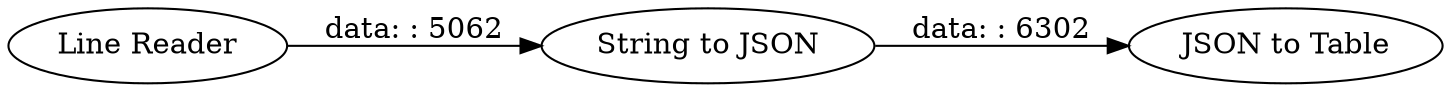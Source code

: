 digraph {
	"938530012508046702_13" [label="Line Reader"]
	"938530012508046702_15" [label="JSON to Table"]
	"938530012508046702_16" [label="String to JSON"]
	"938530012508046702_13" -> "938530012508046702_16" [label="data: : 5062"]
	"938530012508046702_16" -> "938530012508046702_15" [label="data: : 6302"]
	rankdir=LR
}
